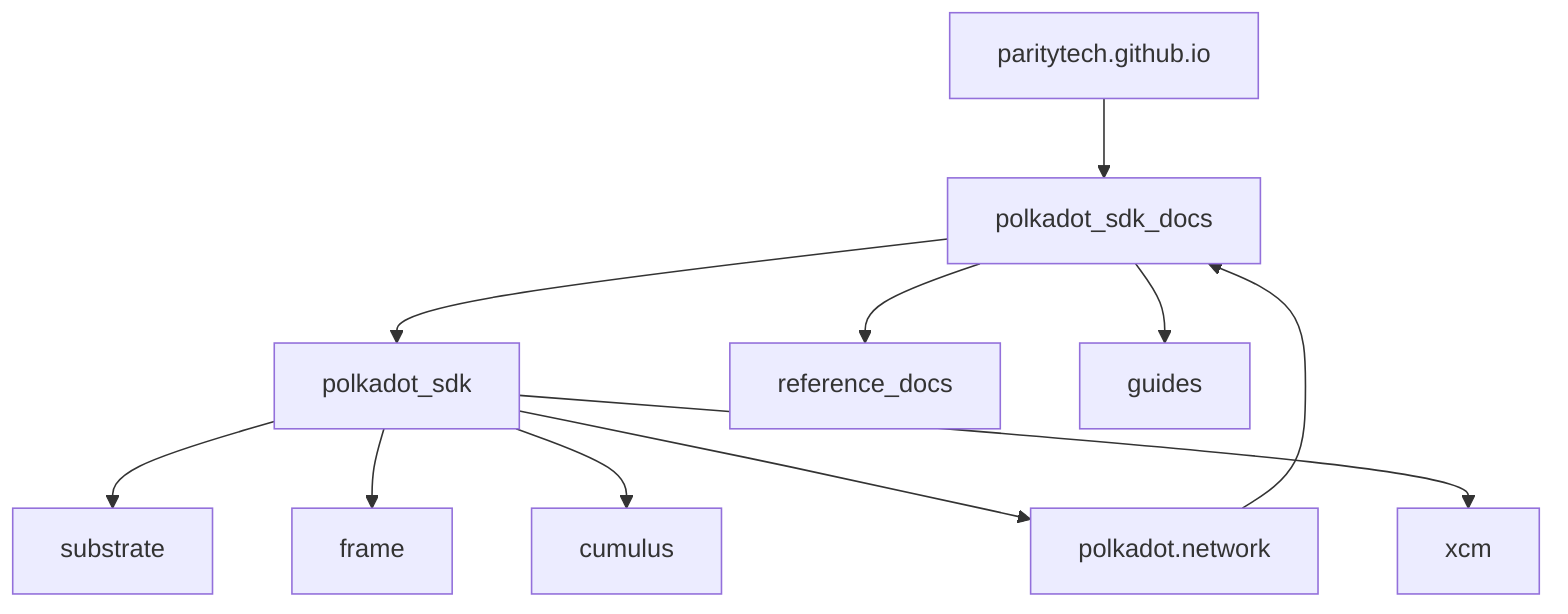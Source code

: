 flowchart
    parity[paritytech.github.io] --> devhub[polkadot_sdk_docs]
	polkadot[polkadot.network] --> devhub[polkadot_sdk_docs]

    devhub --> polkadot_sdk
    devhub --> reference_docs
    devhub --> guides

    polkadot_sdk --> substrate
    polkadot_sdk --> frame
    polkadot_sdk --> cumulus
    polkadot_sdk --> polkadot
    polkadot_sdk --> xcm